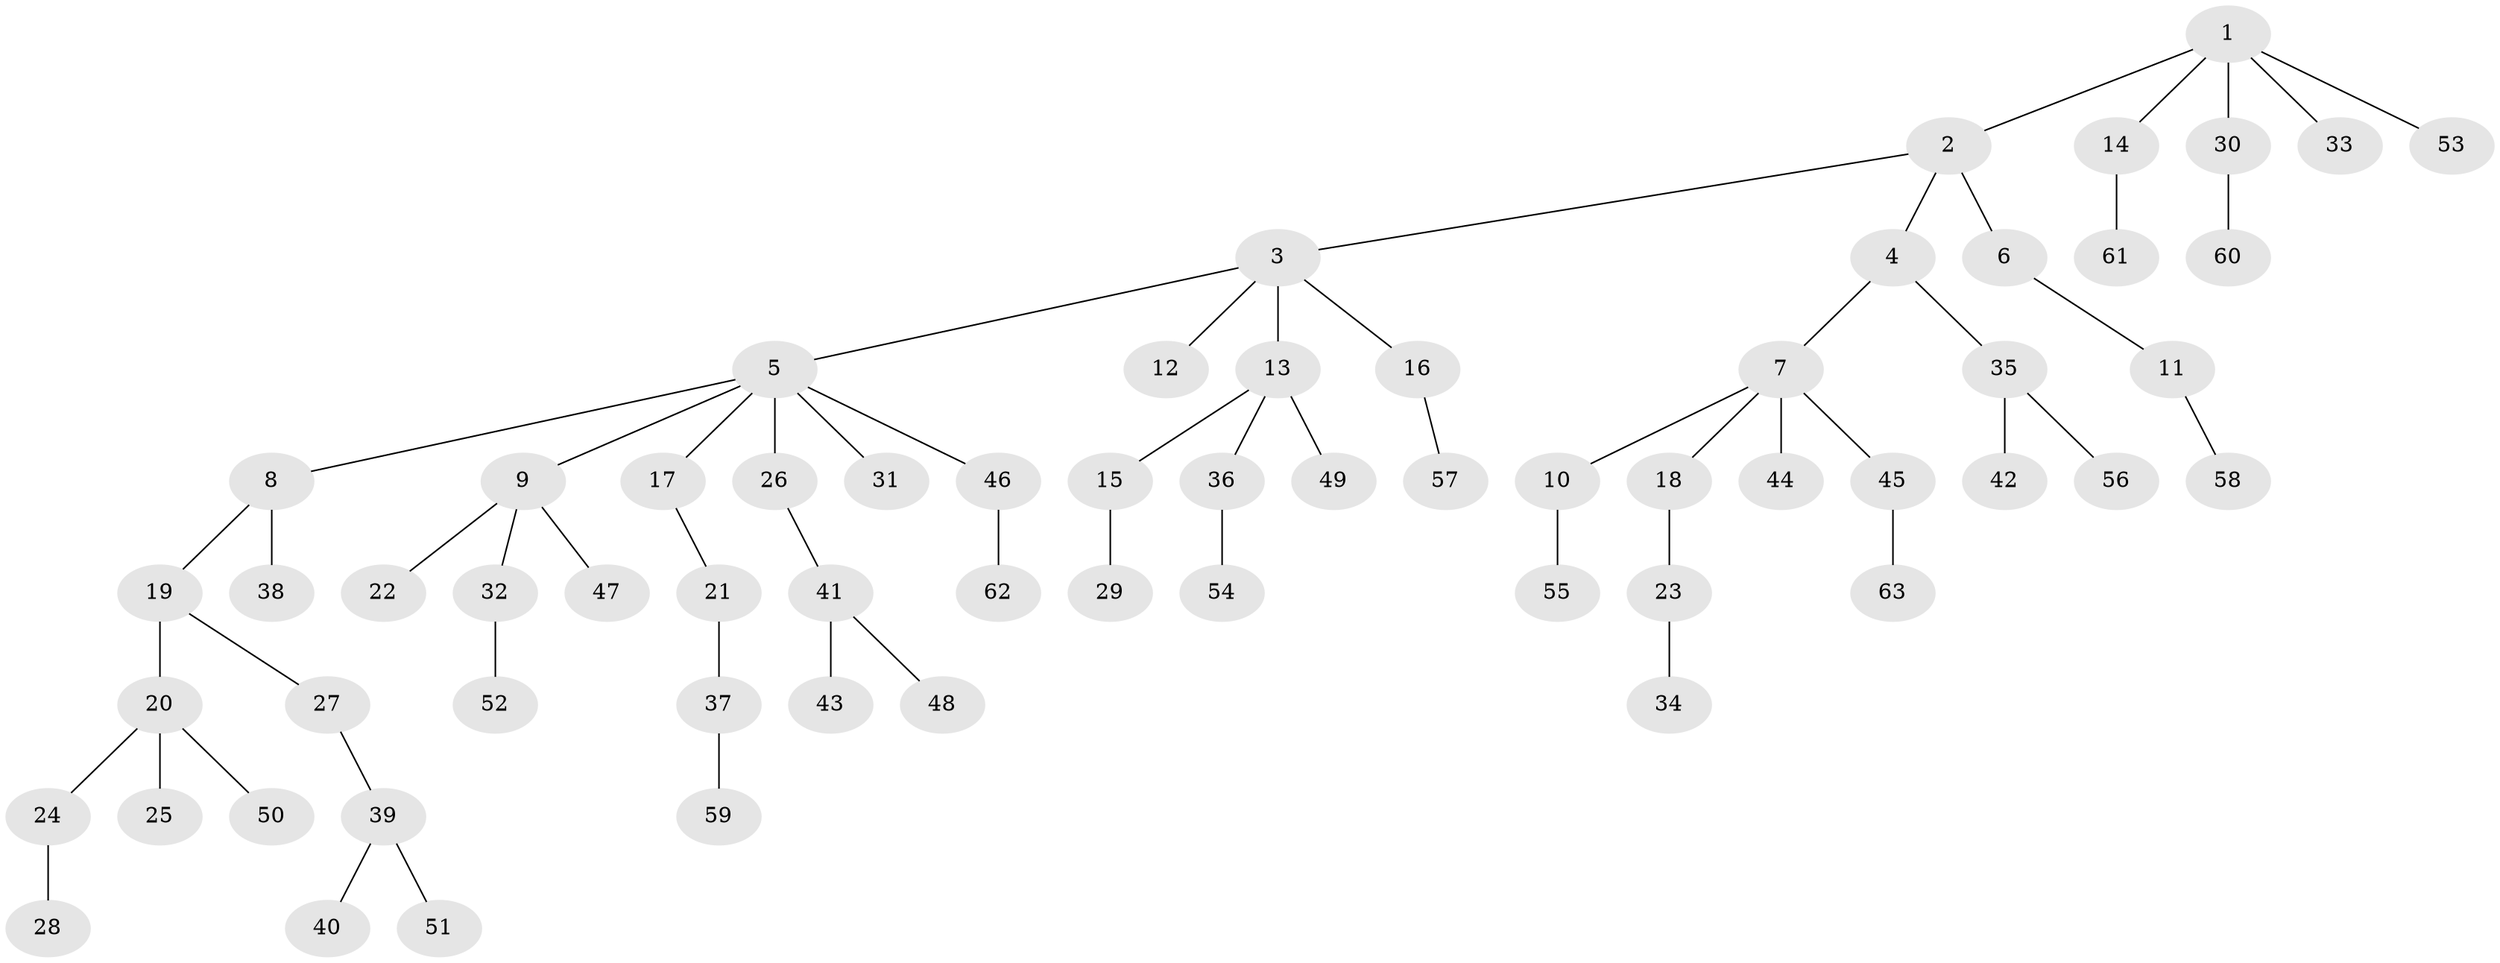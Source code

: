 // coarse degree distribution, {5: 0.06818181818181818, 4: 0.09090909090909091, 6: 0.022727272727272728, 2: 0.20454545454545456, 3: 0.045454545454545456, 1: 0.5681818181818182}
// Generated by graph-tools (version 1.1) at 2025/24/03/03/25 07:24:08]
// undirected, 63 vertices, 62 edges
graph export_dot {
graph [start="1"]
  node [color=gray90,style=filled];
  1;
  2;
  3;
  4;
  5;
  6;
  7;
  8;
  9;
  10;
  11;
  12;
  13;
  14;
  15;
  16;
  17;
  18;
  19;
  20;
  21;
  22;
  23;
  24;
  25;
  26;
  27;
  28;
  29;
  30;
  31;
  32;
  33;
  34;
  35;
  36;
  37;
  38;
  39;
  40;
  41;
  42;
  43;
  44;
  45;
  46;
  47;
  48;
  49;
  50;
  51;
  52;
  53;
  54;
  55;
  56;
  57;
  58;
  59;
  60;
  61;
  62;
  63;
  1 -- 2;
  1 -- 14;
  1 -- 30;
  1 -- 33;
  1 -- 53;
  2 -- 3;
  2 -- 4;
  2 -- 6;
  3 -- 5;
  3 -- 12;
  3 -- 13;
  3 -- 16;
  4 -- 7;
  4 -- 35;
  5 -- 8;
  5 -- 9;
  5 -- 17;
  5 -- 26;
  5 -- 31;
  5 -- 46;
  6 -- 11;
  7 -- 10;
  7 -- 18;
  7 -- 44;
  7 -- 45;
  8 -- 19;
  8 -- 38;
  9 -- 22;
  9 -- 32;
  9 -- 47;
  10 -- 55;
  11 -- 58;
  13 -- 15;
  13 -- 36;
  13 -- 49;
  14 -- 61;
  15 -- 29;
  16 -- 57;
  17 -- 21;
  18 -- 23;
  19 -- 20;
  19 -- 27;
  20 -- 24;
  20 -- 25;
  20 -- 50;
  21 -- 37;
  23 -- 34;
  24 -- 28;
  26 -- 41;
  27 -- 39;
  30 -- 60;
  32 -- 52;
  35 -- 42;
  35 -- 56;
  36 -- 54;
  37 -- 59;
  39 -- 40;
  39 -- 51;
  41 -- 43;
  41 -- 48;
  45 -- 63;
  46 -- 62;
}
